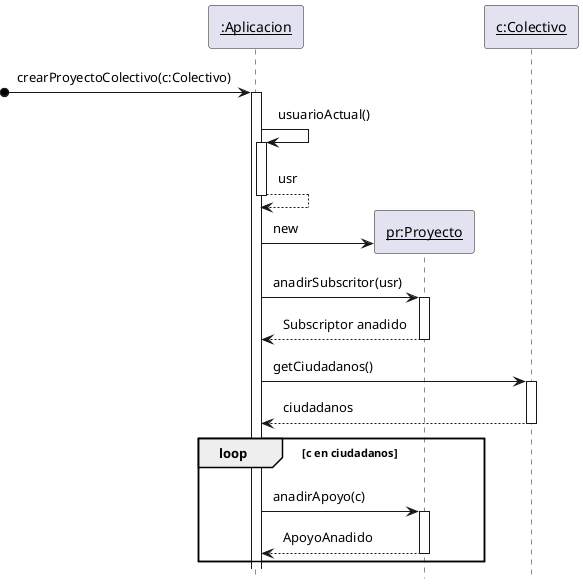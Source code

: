 @startuml sequence_proyecto
hide footbox
skinparam sequenceParticipant underline
skinparam padding 5
participant ":Aplicacion" as A
participant "pr:Proyecto" as P
participant "c:Colectivo" as C

?o->A: crearProyectoColectivo(c:Colectivo)
activate A
A->A: usuarioActual()
activate A
A-->A: usr
deactivate A
create P
A->P: new


A->P: anadirSubscritor(usr)
activate P
P-->A : Subscriptor anadido
deactivate P

A->C: getCiudadanos()
activate C
C-->A: ciudadanos
deactivate C

loop c en ciudadanos
    A->P: anadirApoyo(c)
    activate P
    P-->A : ApoyoAnadido
    deactivate P
end
@enduml
